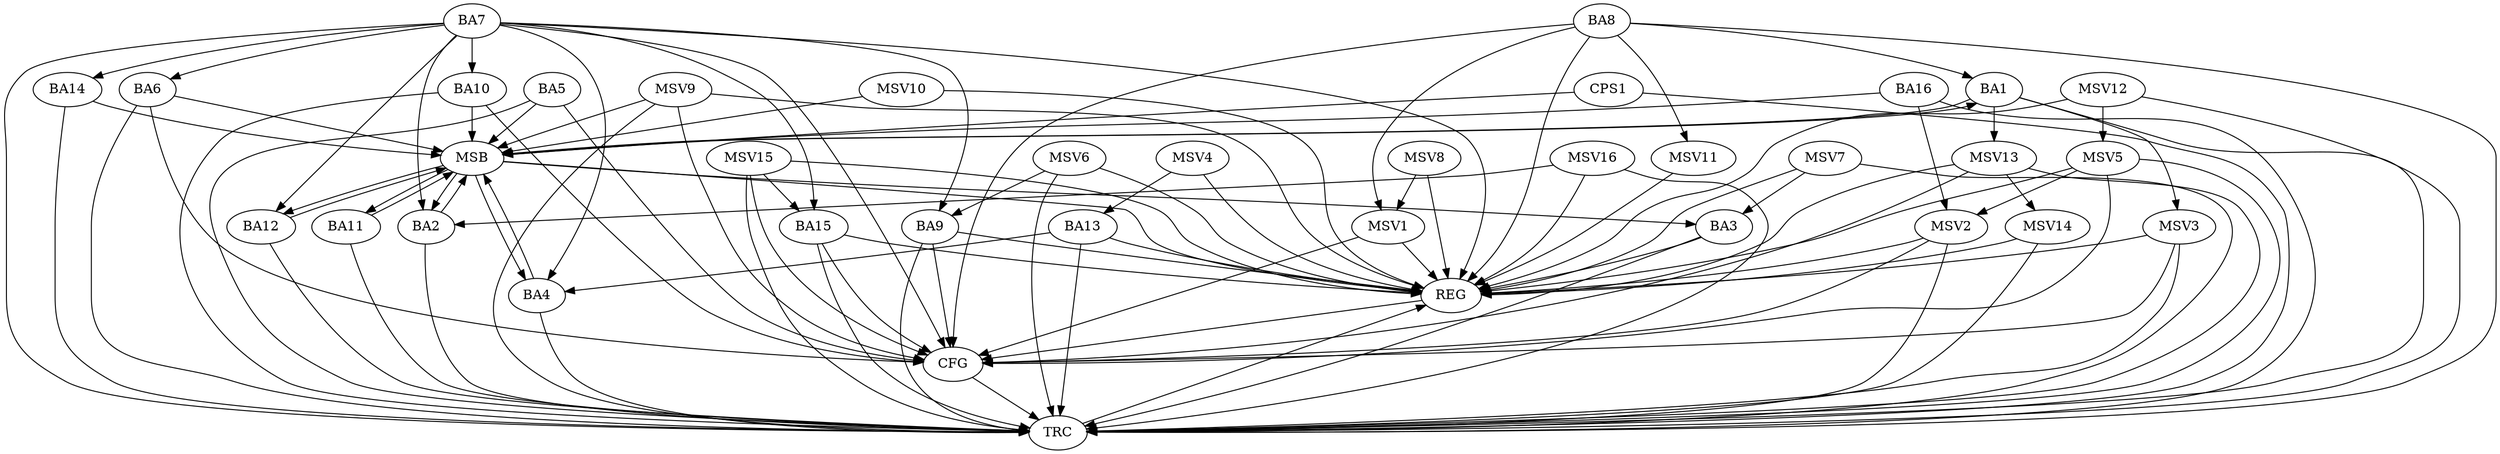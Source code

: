strict digraph G {
  BA1 [ label="BA1" ];
  BA2 [ label="BA2" ];
  BA3 [ label="BA3" ];
  BA4 [ label="BA4" ];
  BA5 [ label="BA5" ];
  BA6 [ label="BA6" ];
  BA7 [ label="BA7" ];
  BA8 [ label="BA8" ];
  BA9 [ label="BA9" ];
  BA10 [ label="BA10" ];
  BA11 [ label="BA11" ];
  BA12 [ label="BA12" ];
  BA13 [ label="BA13" ];
  BA14 [ label="BA14" ];
  BA15 [ label="BA15" ];
  BA16 [ label="BA16" ];
  CPS1 [ label="CPS1" ];
  REG [ label="REG" ];
  MSB [ label="MSB" ];
  CFG [ label="CFG" ];
  TRC [ label="TRC" ];
  MSV1 [ label="MSV1" ];
  MSV2 [ label="MSV2" ];
  MSV3 [ label="MSV3" ];
  MSV4 [ label="MSV4" ];
  MSV5 [ label="MSV5" ];
  MSV6 [ label="MSV6" ];
  MSV7 [ label="MSV7" ];
  MSV8 [ label="MSV8" ];
  MSV9 [ label="MSV9" ];
  MSV10 [ label="MSV10" ];
  MSV11 [ label="MSV11" ];
  MSV12 [ label="MSV12" ];
  MSV13 [ label="MSV13" ];
  MSV14 [ label="MSV14" ];
  MSV15 [ label="MSV15" ];
  MSV16 [ label="MSV16" ];
  BA7 -> BA4;
  BA8 -> BA1;
  BA13 -> BA4;
  BA3 -> REG;
  BA7 -> REG;
  BA8 -> REG;
  BA9 -> REG;
  BA13 -> REG;
  BA15 -> REG;
  BA1 -> MSB;
  MSB -> BA2;
  MSB -> REG;
  BA2 -> MSB;
  MSB -> BA1;
  BA4 -> MSB;
  BA5 -> MSB;
  BA6 -> MSB;
  BA10 -> MSB;
  BA11 -> MSB;
  MSB -> BA4;
  BA12 -> MSB;
  MSB -> BA3;
  BA14 -> MSB;
  BA16 -> MSB;
  CPS1 -> MSB;
  MSB -> BA12;
  MSB -> BA11;
  BA10 -> CFG;
  BA9 -> CFG;
  BA8 -> CFG;
  BA6 -> CFG;
  BA5 -> CFG;
  BA7 -> CFG;
  BA15 -> CFG;
  REG -> CFG;
  BA1 -> TRC;
  BA2 -> TRC;
  BA3 -> TRC;
  BA4 -> TRC;
  BA5 -> TRC;
  BA6 -> TRC;
  BA7 -> TRC;
  BA8 -> TRC;
  BA9 -> TRC;
  BA10 -> TRC;
  BA11 -> TRC;
  BA12 -> TRC;
  BA13 -> TRC;
  BA14 -> TRC;
  BA15 -> TRC;
  BA16 -> TRC;
  CPS1 -> TRC;
  CFG -> TRC;
  TRC -> REG;
  BA7 -> BA10;
  BA7 -> BA12;
  BA7 -> BA9;
  BA7 -> BA14;
  BA7 -> BA6;
  BA7 -> BA15;
  BA7 -> BA2;
  BA8 -> MSV1;
  MSV1 -> REG;
  MSV1 -> CFG;
  BA16 -> MSV2;
  MSV2 -> REG;
  MSV2 -> TRC;
  MSV2 -> CFG;
  BA1 -> MSV3;
  MSV3 -> REG;
  MSV3 -> TRC;
  MSV3 -> CFG;
  MSV4 -> BA13;
  MSV4 -> REG;
  MSV5 -> MSV2;
  MSV5 -> REG;
  MSV5 -> TRC;
  MSV5 -> CFG;
  MSV6 -> BA9;
  MSV6 -> REG;
  MSV6 -> TRC;
  MSV7 -> BA3;
  MSV7 -> REG;
  MSV7 -> TRC;
  MSV8 -> MSV1;
  MSV8 -> REG;
  MSV9 -> MSB;
  MSV9 -> REG;
  MSV9 -> TRC;
  MSV9 -> CFG;
  MSV10 -> MSB;
  MSV10 -> REG;
  BA8 -> MSV11;
  MSV11 -> REG;
  MSV12 -> MSV5;
  MSV12 -> REG;
  MSV12 -> TRC;
  BA1 -> MSV13;
  MSV13 -> REG;
  MSV13 -> TRC;
  MSV13 -> CFG;
  MSV13 -> MSV14;
  MSV14 -> REG;
  MSV14 -> TRC;
  MSV15 -> BA15;
  MSV15 -> REG;
  MSV15 -> TRC;
  MSV15 -> CFG;
  MSV16 -> BA2;
  MSV16 -> REG;
  MSV16 -> TRC;
}
